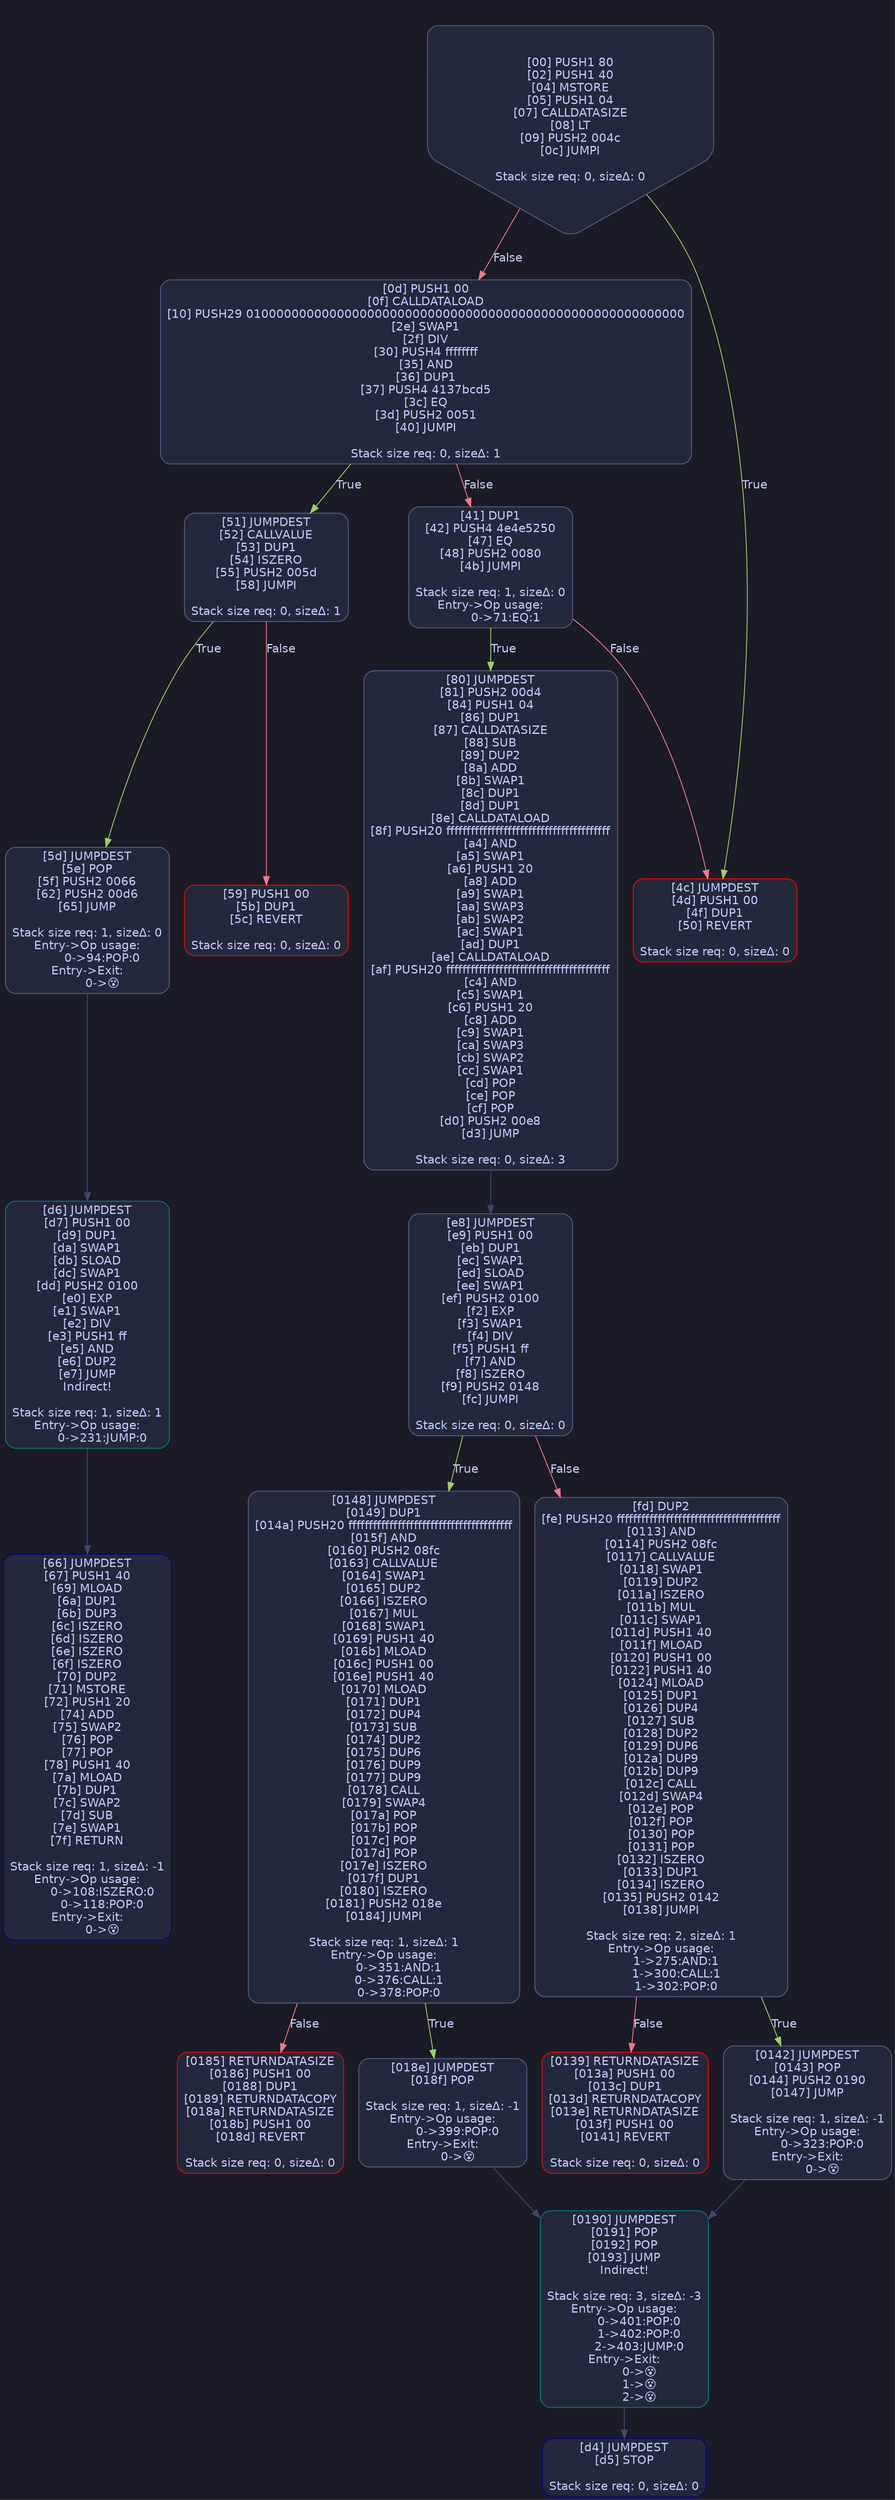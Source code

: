 digraph G {
    node [shape=box, style="filled, rounded", color="#565f89", fontcolor="#c0caf5", fontname="Helvetica", fillcolor="#24283b"];
    edge [color="#414868", fontcolor="#c0caf5", fontname="Helvetica"];
    bgcolor="#1a1b26";
    0 [ label = "[00] PUSH1 80
[02] PUSH1 40
[04] MSTORE
[05] PUSH1 04
[07] CALLDATASIZE
[08] LT
[09] PUSH2 004c
[0c] JUMPI

Stack size req: 0, sizeΔ: 0
" shape = invhouse]
    1 [ label = "[0d] PUSH1 00
[0f] CALLDATALOAD
[10] PUSH29 0100000000000000000000000000000000000000000000000000000000
[2e] SWAP1
[2f] DIV
[30] PUSH4 ffffffff
[35] AND
[36] DUP1
[37] PUSH4 4137bcd5
[3c] EQ
[3d] PUSH2 0051
[40] JUMPI

Stack size req: 0, sizeΔ: 1
"]
    2 [ label = "[41] DUP1
[42] PUSH4 4e4e5250
[47] EQ
[48] PUSH2 0080
[4b] JUMPI

Stack size req: 1, sizeΔ: 0
Entry->Op usage:
	0->71:EQ:1
"]
    3 [ label = "[4c] JUMPDEST
[4d] PUSH1 00
[4f] DUP1
[50] REVERT

Stack size req: 0, sizeΔ: 0
" color = "red"]
    4 [ label = "[51] JUMPDEST
[52] CALLVALUE
[53] DUP1
[54] ISZERO
[55] PUSH2 005d
[58] JUMPI

Stack size req: 0, sizeΔ: 1
"]
    5 [ label = "[59] PUSH1 00
[5b] DUP1
[5c] REVERT

Stack size req: 0, sizeΔ: 0
" color = "red"]
    6 [ label = "[5d] JUMPDEST
[5e] POP
[5f] PUSH2 0066
[62] PUSH2 00d6
[65] JUMP

Stack size req: 1, sizeΔ: 0
Entry->Op usage:
	0->94:POP:0
Entry->Exit:
	0->😵
"]
    7 [ label = "[66] JUMPDEST
[67] PUSH1 40
[69] MLOAD
[6a] DUP1
[6b] DUP3
[6c] ISZERO
[6d] ISZERO
[6e] ISZERO
[6f] ISZERO
[70] DUP2
[71] MSTORE
[72] PUSH1 20
[74] ADD
[75] SWAP2
[76] POP
[77] POP
[78] PUSH1 40
[7a] MLOAD
[7b] DUP1
[7c] SWAP2
[7d] SUB
[7e] SWAP1
[7f] RETURN

Stack size req: 1, sizeΔ: -1
Entry->Op usage:
	0->108:ISZERO:0
	0->118:POP:0
Entry->Exit:
	0->😵
" color = "darkblue"]
    8 [ label = "[80] JUMPDEST
[81] PUSH2 00d4
[84] PUSH1 04
[86] DUP1
[87] CALLDATASIZE
[88] SUB
[89] DUP2
[8a] ADD
[8b] SWAP1
[8c] DUP1
[8d] DUP1
[8e] CALLDATALOAD
[8f] PUSH20 ffffffffffffffffffffffffffffffffffffffff
[a4] AND
[a5] SWAP1
[a6] PUSH1 20
[a8] ADD
[a9] SWAP1
[aa] SWAP3
[ab] SWAP2
[ac] SWAP1
[ad] DUP1
[ae] CALLDATALOAD
[af] PUSH20 ffffffffffffffffffffffffffffffffffffffff
[c4] AND
[c5] SWAP1
[c6] PUSH1 20
[c8] ADD
[c9] SWAP1
[ca] SWAP3
[cb] SWAP2
[cc] SWAP1
[cd] POP
[ce] POP
[cf] POP
[d0] PUSH2 00e8
[d3] JUMP

Stack size req: 0, sizeΔ: 3
"]
    9 [ label = "[d4] JUMPDEST
[d5] STOP

Stack size req: 0, sizeΔ: 0
" color = "darkblue"]
    10 [ label = "[d6] JUMPDEST
[d7] PUSH1 00
[d9] DUP1
[da] SWAP1
[db] SLOAD
[dc] SWAP1
[dd] PUSH2 0100
[e0] EXP
[e1] SWAP1
[e2] DIV
[e3] PUSH1 ff
[e5] AND
[e6] DUP2
[e7] JUMP
Indirect!

Stack size req: 1, sizeΔ: 1
Entry->Op usage:
	0->231:JUMP:0
" color = "teal"]
    11 [ label = "[e8] JUMPDEST
[e9] PUSH1 00
[eb] DUP1
[ec] SWAP1
[ed] SLOAD
[ee] SWAP1
[ef] PUSH2 0100
[f2] EXP
[f3] SWAP1
[f4] DIV
[f5] PUSH1 ff
[f7] AND
[f8] ISZERO
[f9] PUSH2 0148
[fc] JUMPI

Stack size req: 0, sizeΔ: 0
"]
    12 [ label = "[fd] DUP2
[fe] PUSH20 ffffffffffffffffffffffffffffffffffffffff
[0113] AND
[0114] PUSH2 08fc
[0117] CALLVALUE
[0118] SWAP1
[0119] DUP2
[011a] ISZERO
[011b] MUL
[011c] SWAP1
[011d] PUSH1 40
[011f] MLOAD
[0120] PUSH1 00
[0122] PUSH1 40
[0124] MLOAD
[0125] DUP1
[0126] DUP4
[0127] SUB
[0128] DUP2
[0129] DUP6
[012a] DUP9
[012b] DUP9
[012c] CALL
[012d] SWAP4
[012e] POP
[012f] POP
[0130] POP
[0131] POP
[0132] ISZERO
[0133] DUP1
[0134] ISZERO
[0135] PUSH2 0142
[0138] JUMPI

Stack size req: 2, sizeΔ: 1
Entry->Op usage:
	1->275:AND:1
	1->300:CALL:1
	1->302:POP:0
"]
    13 [ label = "[0139] RETURNDATASIZE
[013a] PUSH1 00
[013c] DUP1
[013d] RETURNDATACOPY
[013e] RETURNDATASIZE
[013f] PUSH1 00
[0141] REVERT

Stack size req: 0, sizeΔ: 0
" color = "red"]
    14 [ label = "[0142] JUMPDEST
[0143] POP
[0144] PUSH2 0190
[0147] JUMP

Stack size req: 1, sizeΔ: -1
Entry->Op usage:
	0->323:POP:0
Entry->Exit:
	0->😵
"]
    15 [ label = "[0148] JUMPDEST
[0149] DUP1
[014a] PUSH20 ffffffffffffffffffffffffffffffffffffffff
[015f] AND
[0160] PUSH2 08fc
[0163] CALLVALUE
[0164] SWAP1
[0165] DUP2
[0166] ISZERO
[0167] MUL
[0168] SWAP1
[0169] PUSH1 40
[016b] MLOAD
[016c] PUSH1 00
[016e] PUSH1 40
[0170] MLOAD
[0171] DUP1
[0172] DUP4
[0173] SUB
[0174] DUP2
[0175] DUP6
[0176] DUP9
[0177] DUP9
[0178] CALL
[0179] SWAP4
[017a] POP
[017b] POP
[017c] POP
[017d] POP
[017e] ISZERO
[017f] DUP1
[0180] ISZERO
[0181] PUSH2 018e
[0184] JUMPI

Stack size req: 1, sizeΔ: 1
Entry->Op usage:
	0->351:AND:1
	0->376:CALL:1
	0->378:POP:0
"]
    16 [ label = "[0185] RETURNDATASIZE
[0186] PUSH1 00
[0188] DUP1
[0189] RETURNDATACOPY
[018a] RETURNDATASIZE
[018b] PUSH1 00
[018d] REVERT

Stack size req: 0, sizeΔ: 0
" color = "red"]
    17 [ label = "[018e] JUMPDEST
[018f] POP

Stack size req: 1, sizeΔ: -1
Entry->Op usage:
	0->399:POP:0
Entry->Exit:
	0->😵
"]
    18 [ label = "[0190] JUMPDEST
[0191] POP
[0192] POP
[0193] JUMP
Indirect!

Stack size req: 3, sizeΔ: -3
Entry->Op usage:
	0->401:POP:0
	1->402:POP:0
	2->403:JUMP:0
Entry->Exit:
	0->😵
	1->😵
	2->😵
" color = "teal"]
    0 -> 1 [ label = "False" color = "#f7768e"]
    0 -> 3 [ label = "True" color = "#9ece6a"]
    1 -> 2 [ label = "False" color = "#f7768e"]
    1 -> 4 [ label = "True" color = "#9ece6a"]
    2 -> 3 [ label = "False" color = "#f7768e"]
    2 -> 8 [ label = "True" color = "#9ece6a"]
    4 -> 5 [ label = "False" color = "#f7768e"]
    4 -> 6 [ label = "True" color = "#9ece6a"]
    6 -> 10 [ ]
    8 -> 11 [ ]
    11 -> 12 [ label = "False" color = "#f7768e"]
    11 -> 15 [ label = "True" color = "#9ece6a"]
    12 -> 13 [ label = "False" color = "#f7768e"]
    12 -> 14 [ label = "True" color = "#9ece6a"]
    14 -> 18 [ ]
    15 -> 16 [ label = "False" color = "#f7768e"]
    15 -> 17 [ label = "True" color = "#9ece6a"]
    17 -> 18 [ ]
    10 -> 7 [ ]
    18 -> 9 [ ]

}
